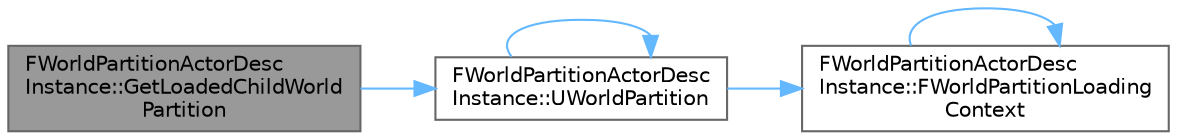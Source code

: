 digraph "FWorldPartitionActorDescInstance::GetLoadedChildWorldPartition"
{
 // INTERACTIVE_SVG=YES
 // LATEX_PDF_SIZE
  bgcolor="transparent";
  edge [fontname=Helvetica,fontsize=10,labelfontname=Helvetica,labelfontsize=10];
  node [fontname=Helvetica,fontsize=10,shape=box,height=0.2,width=0.4];
  rankdir="LR";
  Node1 [id="Node000001",label="FWorldPartitionActorDesc\lInstance::GetLoadedChildWorld\lPartition",height=0.2,width=0.4,color="gray40", fillcolor="grey60", style="filled", fontcolor="black",tooltip=" "];
  Node1 -> Node2 [id="edge1_Node000001_Node000002",color="steelblue1",style="solid",tooltip=" "];
  Node2 [id="Node000002",label="FWorldPartitionActorDesc\lInstance::UWorldPartition",height=0.2,width=0.4,color="grey40", fillcolor="white", style="filled",URL="$d5/d70/classFWorldPartitionActorDescInstance.html#a93aff5b686b479374093d6fa395a2e8a",tooltip=" "];
  Node2 -> Node3 [id="edge2_Node000002_Node000003",color="steelblue1",style="solid",tooltip=" "];
  Node3 [id="Node000003",label="FWorldPartitionActorDesc\lInstance::FWorldPartitionLoading\lContext",height=0.2,width=0.4,color="grey40", fillcolor="white", style="filled",URL="$d5/d70/classFWorldPartitionActorDescInstance.html#a9b836fb062110eef4cb423d4a73462db",tooltip=" "];
  Node3 -> Node3 [id="edge3_Node000003_Node000003",color="steelblue1",style="solid",tooltip=" "];
  Node2 -> Node2 [id="edge4_Node000002_Node000002",color="steelblue1",style="solid",tooltip=" "];
}
